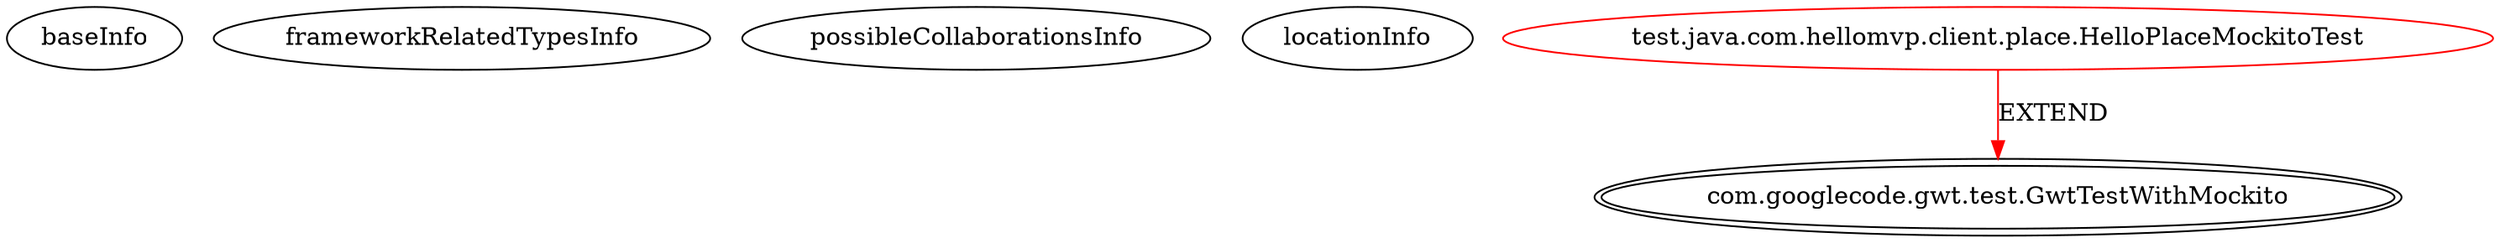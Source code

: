 digraph {
baseInfo[graphId=682,category="extension_graph",isAnonymous=false,possibleRelation=false]
frameworkRelatedTypesInfo[0="com.googlecode.gwt.test.GwtTestWithMockito"]
possibleCollaborationsInfo[]
locationInfo[projectName="anozaki-GwtHelloMvpTest",filePath="/anozaki-GwtHelloMvpTest/GwtHelloMvpTest-master/src/test/java/com/hellomvp/client/place/HelloPlaceMockitoTest.java",contextSignature="HelloPlaceMockitoTest",graphId="682"]
0[label="test.java.com.hellomvp.client.place.HelloPlaceMockitoTest",vertexType="ROOT_CLIENT_CLASS_DECLARATION",isFrameworkType=false,color=red]
1[label="com.googlecode.gwt.test.GwtTestWithMockito",vertexType="FRAMEWORK_CLASS_TYPE",isFrameworkType=true,peripheries=2]
0->1[label="EXTEND",color=red]
}
